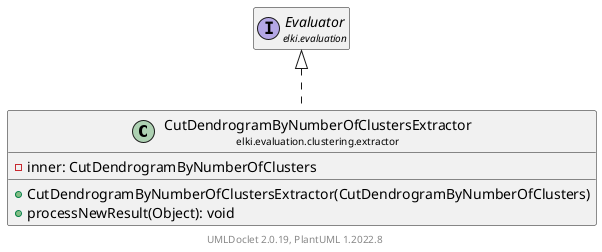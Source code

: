 @startuml
    remove .*\.(Instance|Par|Parameterizer|Factory)$
    set namespaceSeparator none
    hide empty fields
    hide empty methods

    class "<size:14>CutDendrogramByNumberOfClustersExtractor\n<size:10>elki.evaluation.clustering.extractor" as elki.evaluation.clustering.extractor.CutDendrogramByNumberOfClustersExtractor [[CutDendrogramByNumberOfClustersExtractor.html]] {
        -inner: CutDendrogramByNumberOfClusters
        +CutDendrogramByNumberOfClustersExtractor(CutDendrogramByNumberOfClusters)
        +processNewResult(Object): void
    }

    interface "<size:14>Evaluator\n<size:10>elki.evaluation" as elki.evaluation.Evaluator [[../../Evaluator.html]]
    class "<size:14>CutDendrogramByNumberOfClustersExtractor.Par\n<size:10>elki.evaluation.clustering.extractor" as elki.evaluation.clustering.extractor.CutDendrogramByNumberOfClustersExtractor.Par [[CutDendrogramByNumberOfClustersExtractor.Par.html]]

    elki.evaluation.Evaluator <|.. elki.evaluation.clustering.extractor.CutDendrogramByNumberOfClustersExtractor
    elki.evaluation.clustering.extractor.CutDendrogramByNumberOfClustersExtractor +-- elki.evaluation.clustering.extractor.CutDendrogramByNumberOfClustersExtractor.Par

    center footer UMLDoclet 2.0.19, PlantUML 1.2022.8
@enduml
